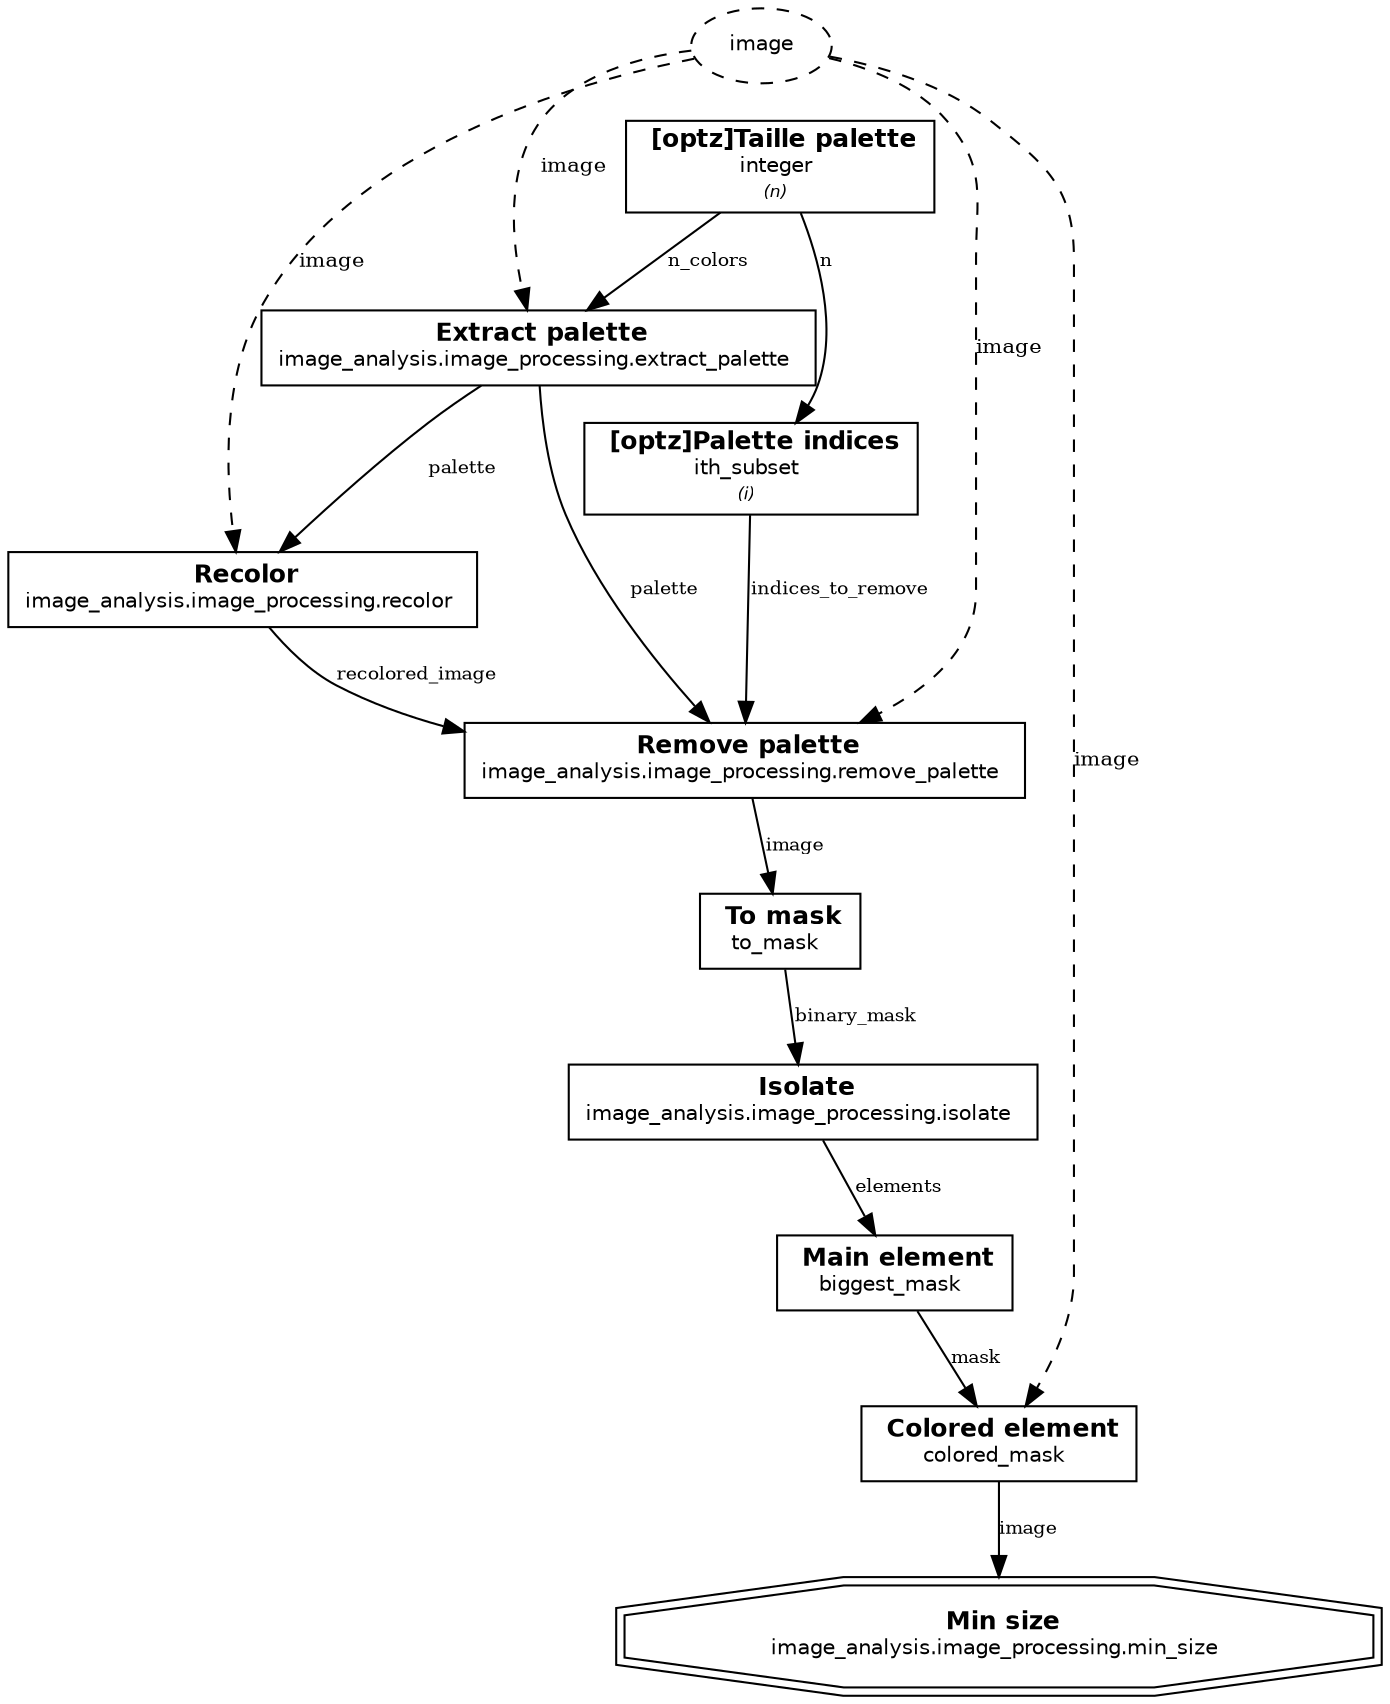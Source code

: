 digraph Pipeline {
  rankdir=TB;
  node [fontsize=12 fontname="Helvetica"];
  "[optz]Taille_palette" [shape=box, label=< <B>[optz]Taille palette</B><BR/><FONT POINT-SIZE="10">integer</FONT> <BR/><FONT POINT-SIZE="8"><I>(n)</I></FONT> >];
  "Extract_palette" [shape=box, label=< <B>Extract palette</B><BR/><FONT POINT-SIZE="10">image_analysis.image_processing.extract_palette</FONT> >];
  "[optz]Palette_indices" [shape=box, label=< <B>[optz]Palette indices</B><BR/><FONT POINT-SIZE="10">ith_subset</FONT> <BR/><FONT POINT-SIZE="8"><I>(i)</I></FONT> >];
  "Recolor" [shape=box, label=< <B>Recolor</B><BR/><FONT POINT-SIZE="10">image_analysis.image_processing.recolor</FONT> >];
  "Remove_palette" [shape=box, label=< <B>Remove palette</B><BR/><FONT POINT-SIZE="10">image_analysis.image_processing.remove_palette</FONT> >];
  "To_mask" [shape=box, label=< <B>To mask</B><BR/><FONT POINT-SIZE="10">to_mask</FONT> >];
  "Isolate" [shape=box, label=< <B>Isolate</B><BR/><FONT POINT-SIZE="10">image_analysis.image_processing.isolate</FONT> >];
  "Main_element" [shape=box, label=< <B>Main element</B><BR/><FONT POINT-SIZE="10">biggest_mask</FONT> >];
  "Colored_element" [shape=box, label=< <B>Colored element</B><BR/><FONT POINT-SIZE="10">colored_mask</FONT> >];
  "Min_size" [shape=doubleoctagon, label=< <B>Min size</B><BR/><FONT POINT-SIZE="10">image_analysis.image_processing.min_size</FONT> >];
  { rank=source; "params_image"; }
  "params_image" [shape=ellipse, style=dashed, label=< <FONT POINT-SIZE="10">image</FONT> >];
  "params_image" -> "Extract_palette" [label="image", fontsize=10, style=dashed];
  "[optz]Taille_palette" -> "Extract_palette" [label="n_colors", fontsize=9];
  "[optz]Taille_palette" -> "[optz]Palette_indices" [label="n", fontsize=9];
  { rank=source; "params_image"; }
  "params_image" [shape=ellipse, style=dashed, label=< <FONT POINT-SIZE="10">image</FONT> >];
  "params_image" -> "Recolor" [label="image", fontsize=10, style=dashed];
  "Extract_palette" -> "Recolor" [label="palette", fontsize=9];
  { rank=source; "params_image"; }
  "params_image" [shape=ellipse, style=dashed, label=< <FONT POINT-SIZE="10">image</FONT> >];
  "params_image" -> "Remove_palette" [label="image", fontsize=10, style=dashed];
  "Recolor" -> "Remove_palette" [label="recolored_image", fontsize=9];
  "Extract_palette" -> "Remove_palette" [label="palette", fontsize=9];
  "[optz]Palette_indices" -> "Remove_palette" [label="indices_to_remove", fontsize=9];
  "Remove_palette" -> "To_mask" [label="image", fontsize=9];
  "To_mask" -> "Isolate" [label="binary_mask", fontsize=9];
  "Isolate" -> "Main_element" [label="elements", fontsize=9];
  { rank=source; "params_image"; }
  "params_image" [shape=ellipse, style=dashed, label=< <FONT POINT-SIZE="10">image</FONT> >];
  "params_image" -> "Colored_element" [label="image", fontsize=10, style=dashed];
  "Main_element" -> "Colored_element" [label="mask", fontsize=9];
  "Colored_element" -> "Min_size" [label="image", fontsize=9];
}